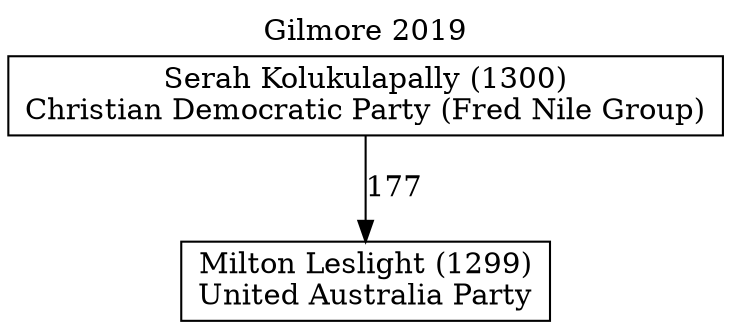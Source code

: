 // House preference flow
digraph "Milton Leslight (1299)_Gilmore_2019" {
	graph [label="Gilmore 2019" labelloc=t mclimit=10]
	node [shape=box]
	"Milton Leslight (1299)" [label="Milton Leslight (1299)
United Australia Party"]
	"Serah Kolukulapally (1300)" [label="Serah Kolukulapally (1300)
Christian Democratic Party (Fred Nile Group)"]
	"Serah Kolukulapally (1300)" -> "Milton Leslight (1299)" [label=177]
}
